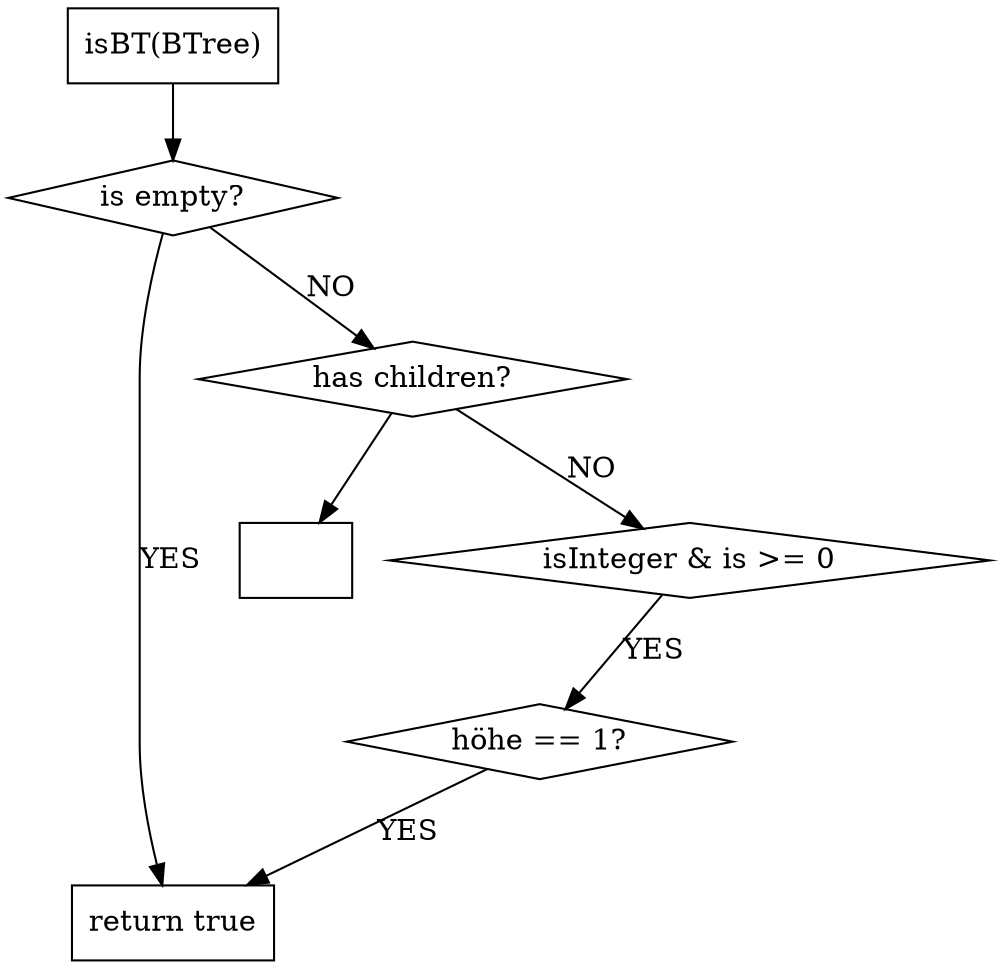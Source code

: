 digraph Q {

    node [shape = box];
    compound = true;

    "isBT(BTree)" ->isEmpty

    isEmpty [shape = diamond]
    isEmpty -> "return true" [label = "YES"]
    isEmpty -> isLeaf [label = "NO" , shape = diamaond]
    isLeaf -> hohe2
    isLeaf -> elementIsValid [label = "NO"]
    elementIsValid-> hoheCorrect [label = "YES"]
    hoheCorrect -> "return true" [label = "YES"]

    hohe2[label = ""]
    isEmpty [label = "is empty?"]
    isLeaf [label = "has children?" shape = diamond ]
    elementIsValid [label = "isInteger & is >= 0" shape = diamond]
    hoheCorrect [label = "höhe == 1?"shape = diamond]

}

